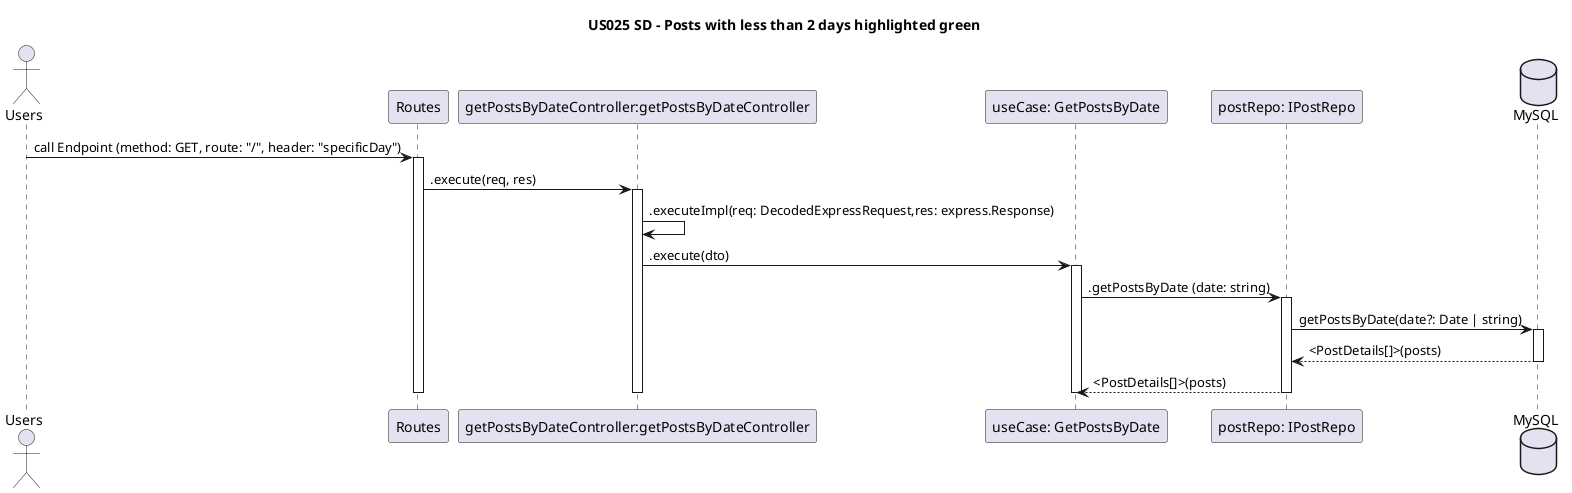 @startuml SD-Display post with less than two days

title US025 SD - Posts with less than 2 days highlighted green

actor Users
participant Routes
participant "getPostsByDateController:getPostsByDateController" as getPostsByDateController
participant "useCase: GetPostsByDate" as GetPostsByDateUseCase
participant "postRepo: IPostRepo" as IPostRepo
database MySQL as database

Users -> Routes : call Endpoint (method: GET, route: "/", header: "specificDay")
activate Routes

Routes -> getPostsByDateController: .execute(req, res)
activate getPostsByDateController

getPostsByDateController -> getPostsByDateController: .executeImpl(req: DecodedExpressRequest,res: express.Response)
getPostsByDateController -> GetPostsByDateUseCase: .execute(dto)
activate GetPostsByDateUseCase

GetPostsByDateUseCase -> IPostRepo: .getPostsByDate (date: string)
activate IPostRepo

IPostRepo -> database: getPostsByDate(date?: Date | string)
activate database

database --> IPostRepo: <PostDetails[]>(posts)
deactivate database

IPostRepo --> GetPostsByDateUseCase: <PostDetails[]>(posts)
deactivate IPostRepo
deactivate GetPostsByDateUseCase
deactivate getPostsByDateController
deactivate Routes

@enduml
